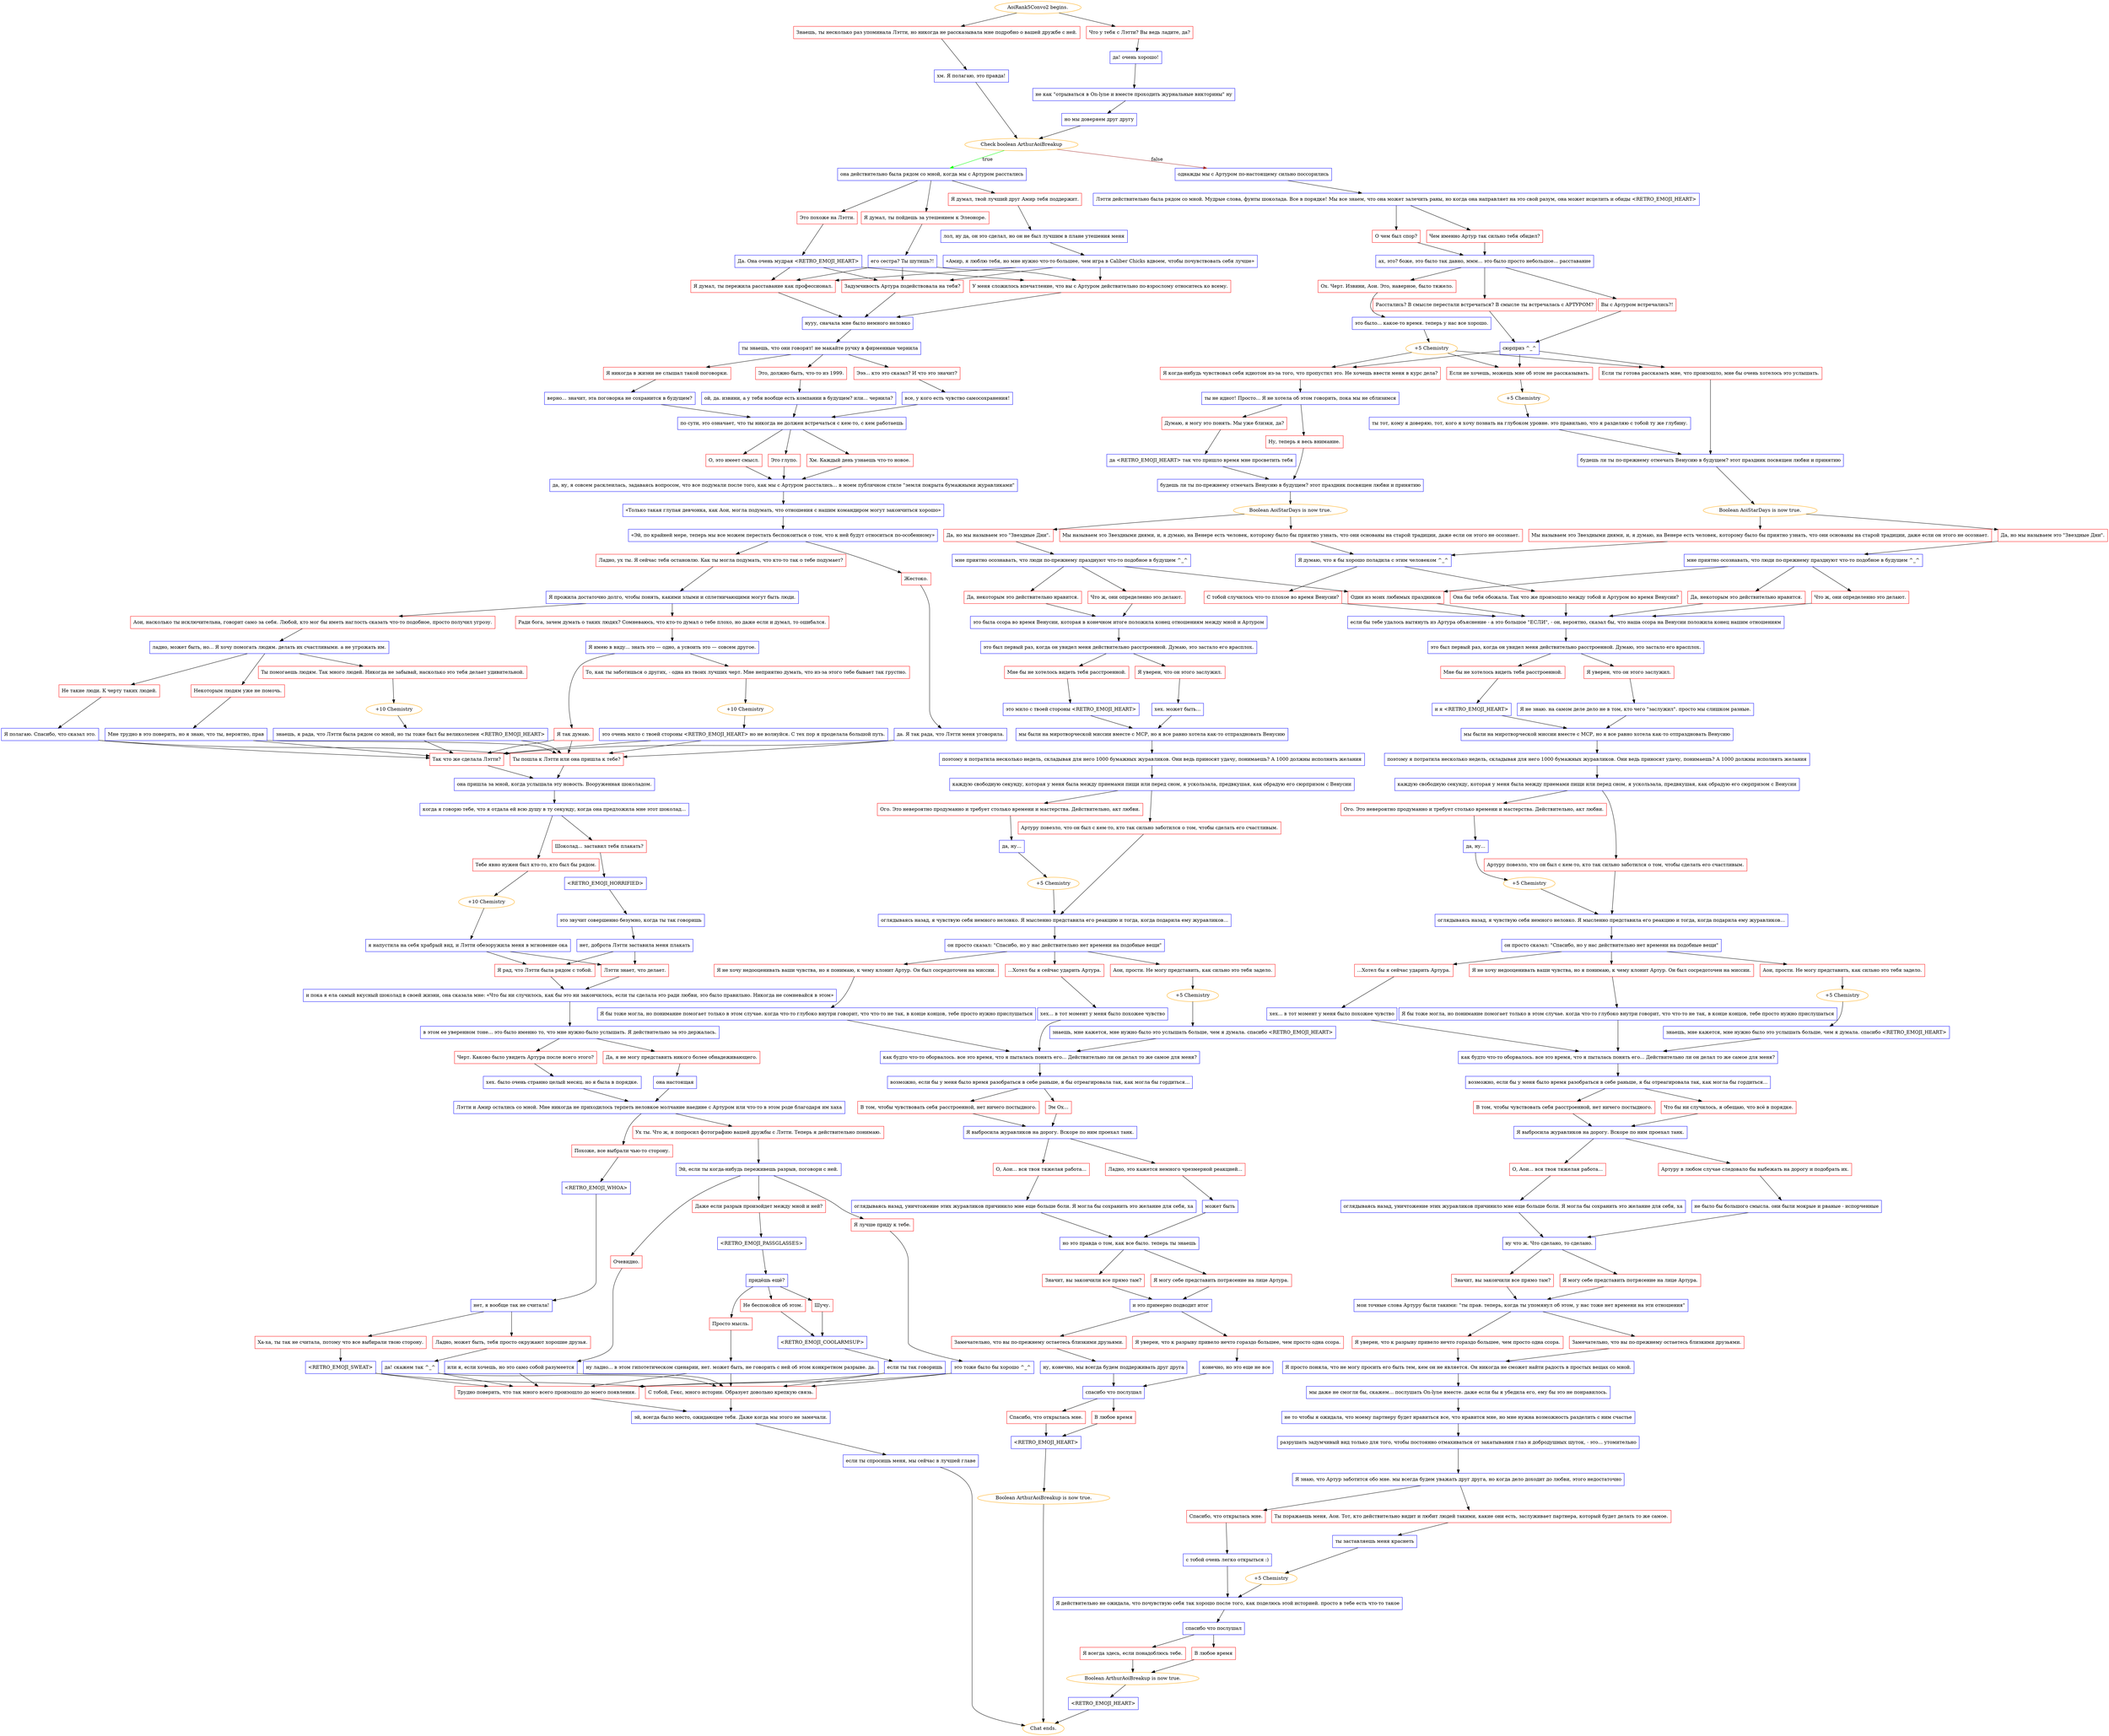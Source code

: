 digraph {
	"AoiRank5Convo2 begins." [color=orange];
		"AoiRank5Convo2 begins." -> j1678365528;
		"AoiRank5Convo2 begins." -> j3722101452;
	j1678365528 [label="Знаешь, ты несколько раз упоминала Лэтти, но никогда не рассказывала мне подробно о вашей дружбе с ней.",shape=box,color=red];
		j1678365528 -> j693598531;
	j3722101452 [label="Что у тебя с Лэтти? Вы ведь ладите, да?",shape=box,color=red];
		j3722101452 -> j4065179130;
	j693598531 [label="хм. Я полагаю, это правда!",shape=box,color=blue];
		j693598531 -> j3878575433;
	j4065179130 [label="да! очень хорошо!",shape=box,color=blue];
		j4065179130 -> j1971473762;
	j3878575433 [label="Check boolean ArthurAoiBreakup",color=orange];
		j3878575433 -> j2100167437 [label=true,color=green];
		j3878575433 -> j4095099859 [label=false,color=brown];
	j1971473762 [label="не как \"отрываться в On-lyne и вместе проходить журнальные викторины\" ну",shape=box,color=blue];
		j1971473762 -> j3896355388;
	j2100167437 [label="она действительно была рядом со мной, когда мы с Артуром расстались",shape=box,color=blue];
		j2100167437 -> j866735010;
		j2100167437 -> j3890638435;
		j2100167437 -> j721650048;
	j4095099859 [label="однажды мы с Артуром по-настоящему сильно поссорились",shape=box,color=blue];
		j4095099859 -> j2065456997;
	j3896355388 [label="но мы доверяем друг другу",shape=box,color=blue];
		j3896355388 -> j3878575433;
	j866735010 [label="Я думал, ты пойдешь за утешением к Элеоноре.",shape=box,color=red];
		j866735010 -> j2186946696;
	j3890638435 [label="Я думал, твой лучший друг Амир тебя поддержит.",shape=box,color=red];
		j3890638435 -> j4003016423;
	j721650048 [label="Это похоже на Лэтти.",shape=box,color=red];
		j721650048 -> j2365425880;
	j2065456997 [label="Лэтти действительно была рядом со мной. Мудрые слова, фунты шоколада. Все в порядке! Мы все знаем, что она может залечить раны, но когда она направляет на это свой разум, она может исцелить и обиды <RETRO_EMOJI_HEART>",shape=box,color=blue];
		j2065456997 -> j2295786563;
		j2065456997 -> j2873345339;
	j2186946696 [label="его сестра? Ты шутишь?!",shape=box,color=blue];
		j2186946696 -> j3414540872;
		j2186946696 -> j1582791550;
		j2186946696 -> j829946348;
	j4003016423 [label="лол, ну да, он это сделал, но он не был лучшим в плане утешения меня",shape=box,color=blue];
		j4003016423 -> j2929149312;
	j2365425880 [label="Да. Она очень мудрая <RETRO_EMOJI_HEART>",shape=box,color=blue];
		j2365425880 -> j3414540872;
		j2365425880 -> j1582791550;
		j2365425880 -> j829946348;
	j2295786563 [label="О чем был спор?",shape=box,color=red];
		j2295786563 -> j627969234;
	j2873345339 [label="Чем именно Артур так сильно тебя обидел?",shape=box,color=red];
		j2873345339 -> j627969234;
	j3414540872 [label="Задумчивость Артура подействовала на тебя?",shape=box,color=red];
		j3414540872 -> j4196999762;
	j1582791550 [label="Я думал, ты пережила расставание как профессионал.",shape=box,color=red];
		j1582791550 -> j4196999762;
	j829946348 [label="У меня сложилось впечатление, что вы с Артуром действительно по-взрослому относитесь ко всему.",shape=box,color=red];
		j829946348 -> j4196999762;
	j2929149312 [label="«Амир, я люблю тебя, но мне нужно что-то большее, чем игра в Caliber Chicks вдвоем, чтобы почувствовать себя лучше»",shape=box,color=blue];
		j2929149312 -> j3414540872;
		j2929149312 -> j1582791550;
		j2929149312 -> j829946348;
	j627969234 [label="ах, это? боже, это было так давно, ммм... это было просто небольшое... расставание",shape=box,color=blue];
		j627969234 -> j1448124860;
		j627969234 -> j3527297844;
		j627969234 -> j3592874556;
	j4196999762 [label="нууу, сначала мне было немного неловко",shape=box,color=blue];
		j4196999762 -> j3515860922;
	j1448124860 [label="Вы с Артуром встречались?!",shape=box,color=red];
		j1448124860 -> j2065597762;
	j3527297844 [label="Расстались? В смысле перестали встречаться? В смысле ты встречалась с АРТУРОМ?",shape=box,color=red];
		j3527297844 -> j2065597762;
	j3592874556 [label="Ох. Черт. Извини, Аои. Это, наверное, было тяжело.",shape=box,color=red];
		j3592874556 -> j3266028969;
	j3515860922 [label="ты знаешь, что они говорят! не макайте ручку в фирменные чернила",shape=box,color=blue];
		j3515860922 -> j2463296928;
		j3515860922 -> j869704535;
		j3515860922 -> j1705640589;
	j2065597762 [label="сюрприз ^_^",shape=box,color=blue];
		j2065597762 -> j3829322400;
		j2065597762 -> j3286937599;
		j2065597762 -> j2498893624;
	j3266028969 [label="это было... какое-то время. теперь у нас все хорошо.",shape=box,color=blue];
		j3266028969 -> j4253216978;
	j2463296928 [label="Я никогда в жизни не слышал такой поговорки.",shape=box,color=red];
		j2463296928 -> j1123728179;
	j869704535 [label="Это, должно быть, что-то из 1999.",shape=box,color=red];
		j869704535 -> j1209050419;
	j1705640589 [label="Эээ... кто это сказал? И что это значит?",shape=box,color=red];
		j1705640589 -> j3147993824;
	j3829322400 [label="Если не хочешь, можешь мне об этом не рассказывать.",shape=box,color=red];
		j3829322400 -> j484432053;
	j3286937599 [label="Если ты готова рассказать мне, что произошло, мне бы очень хотелось это услышать.",shape=box,color=red];
		j3286937599 -> j4169423299;
	j2498893624 [label="Я когда-нибудь чувствовал себя идиотом из-за того, что пропустил это. Не хочешь ввести меня в курс дела?",shape=box,color=red];
		j2498893624 -> j2567668051;
	j4253216978 [label="+5 Chemistry",color=orange];
		j4253216978 -> j3829322400;
		j4253216978 -> j3286937599;
		j4253216978 -> j2498893624;
	j1123728179 [label="верно... значит, эта поговорка не сохранится в будущем?",shape=box,color=blue];
		j1123728179 -> j1927118830;
	j1209050419 [label="ой, да. извини, а у тебя вообще есть компании в будущем? или... чернила?",shape=box,color=blue];
		j1209050419 -> j1927118830;
	j3147993824 [label="все, у кого есть чувство самосохранения!",shape=box,color=blue];
		j3147993824 -> j1927118830;
	j484432053 [label="+5 Chemistry",color=orange];
		j484432053 -> j1738936424;
	j4169423299 [label="будешь ли ты по-прежнему отмечать Венусию в будущем? этот праздник посвящен любви и принятию",shape=box,color=blue];
		j4169423299 -> j4226856760;
	j2567668051 [label="ты не идиот! Просто... Я не хотела об этом говорить, пока мы не сблизимся",shape=box,color=blue];
		j2567668051 -> j1964246142;
		j2567668051 -> j1782512071;
	j1927118830 [label="по сути, это означает, что ты никогда не должен встречаться с кем-то, с кем работаешь",shape=box,color=blue];
		j1927118830 -> j2067690219;
		j1927118830 -> j2433555939;
		j1927118830 -> j3308333453;
	j1738936424 [label="ты тот, кому я доверяю, тот, кого я хочу познать на глубоком уровне. это правильно, что я разделяю с тобой ту же глубину.",shape=box,color=blue];
		j1738936424 -> j4169423299;
	j4226856760 [label="Boolean AoiStarDays is now true.",color=orange];
		j4226856760 -> j977936147;
		j4226856760 -> j2414713961;
	j1964246142 [label="Ну, теперь я весь внимание.",shape=box,color=red];
		j1964246142 -> j136771848;
	j1782512071 [label="Думаю, я могу это понять. Мы уже близки, да?",shape=box,color=red];
		j1782512071 -> j2161293967;
	j2067690219 [label="О, это имеет смысл.",shape=box,color=red];
		j2067690219 -> j3139083107;
	j2433555939 [label="Это глупо.",shape=box,color=red];
		j2433555939 -> j3139083107;
	j3308333453 [label="Хм. Каждый день узнаешь что-то новое.",shape=box,color=red];
		j3308333453 -> j3139083107;
	j977936147 [label="Да, но мы называем это \"Звездные Дни\".",shape=box,color=red];
		j977936147 -> j3475678949;
	j2414713961 [label="Мы называем это Звездными днями, и, я думаю, на Венере есть человек, которому было бы приятно узнать, что они основаны на старой традиции, даже если он этого не осознает.",shape=box,color=red];
		j2414713961 -> j3465825617;
	j136771848 [label="будешь ли ты по-прежнему отмечать Венусию в будущем? этот праздник посвящен любви и принятию",shape=box,color=blue];
		j136771848 -> j3431366332;
	j2161293967 [label="да <RETRO_EMOJI_HEART> так что пришло время мне просветить тебя",shape=box,color=blue];
		j2161293967 -> j136771848;
	j3139083107 [label="да, ну, я совсем расклеилась, задаваясь вопросом, что все подумали после того, как мы с Артуром расстались... в моем публичном стиле \"земля покрыта бумажными журавликами\"",shape=box,color=blue];
		j3139083107 -> j276900678;
	j3475678949 [label="мне приятно осознавать, что люди по-прежнему празднуют что-то подобное в будущем ^_^",shape=box,color=blue];
		j3475678949 -> j2105900982;
		j3475678949 -> j2979796979;
		j3475678949 -> j3350905104;
	j3465825617 [label="Я думаю, что я бы хорошо поладила с этим человеком ^_^",shape=box,color=blue];
		j3465825617 -> j1628067477;
		j3465825617 -> j2199409838;
	j3431366332 [label="Boolean AoiStarDays is now true.",color=orange];
		j3431366332 -> j3545899841;
		j3431366332 -> j3117162229;
	j276900678 [label="«Только такая глупая девчонка, как Аои, могла подумать, что отношения с нашим командиром могут закончиться хорошо»",shape=box,color=blue];
		j276900678 -> j3695029520;
	j2105900982 [label="Что ж, они определенно это делают.",shape=box,color=red];
		j2105900982 -> j3829722143;
	j2979796979 [label="Да, некоторым это действительно нравится.",shape=box,color=red];
		j2979796979 -> j3829722143;
	j3350905104 [label="Один из моих любимых праздников",shape=box,color=red];
		j3350905104 -> j3829722143;
	j1628067477 [label="Она бы тебя обожала. Так что же произошло между тобой и Артуром во время Венусии?",shape=box,color=red];
		j1628067477 -> j3829722143;
	j2199409838 [label="С тобой случилось что-то плохое во время Венусии?",shape=box,color=red];
		j2199409838 -> j3829722143;
	j3545899841 [label="Мы называем это Звездными днями, и, я думаю, на Венере есть человек, которому было бы приятно узнать, что они основаны на старой традиции, даже если он этого не осознает.",shape=box,color=red];
		j3545899841 -> j3465825617;
	j3117162229 [label="Да, но мы называем это \"Звездные Дни\".",shape=box,color=red];
		j3117162229 -> j861612639;
	j3695029520 [label="«Эй, по крайней мере, теперь мы все можем перестать беспокоиться о том, что к ней будут относиться по-особенному»",shape=box,color=blue];
		j3695029520 -> j872167843;
		j3695029520 -> j3334790759;
	j3829722143 [label="если бы тебе удалось вытянуть из Артура объяснение - а это большое \"ЕСЛИ\", - он, вероятно, сказал бы, что наша ссора на Венусии положила конец нашим отношениям",shape=box,color=blue];
		j3829722143 -> j1372941938;
	j861612639 [label="мне приятно осознавать, что люди по-прежнему празднуют что-то подобное в будущем ^_^",shape=box,color=blue];
		j861612639 -> j3350905104;
		j861612639 -> j1026365616;
		j861612639 -> j3396113585;
	j872167843 [label="Ладно, ух ты. Я сейчас тебя остановлю. Как ты могла подумать, что кто-то так о тебе подумает?",shape=box,color=red];
		j872167843 -> j2125509018;
	j3334790759 [label="Жестоко.",shape=box,color=red];
		j3334790759 -> j1628573641;
	j1372941938 [label="это был первый раз, когда он увидел меня действительно расстроенной. Думаю, это застало его врасплох.",shape=box,color=blue];
		j1372941938 -> j1504191452;
		j1372941938 -> j4113477496;
	j1026365616 [label="Да, некоторым это действительно нравится.",shape=box,color=red];
		j1026365616 -> j3216395747;
	j3396113585 [label="Что ж, они определенно это делают.",shape=box,color=red];
		j3396113585 -> j3216395747;
	j2125509018 [label="Я прожила достаточно долго, чтобы понять, какими злыми и сплетничающими могут быть люди.",shape=box,color=blue];
		j2125509018 -> j2309750751;
		j2125509018 -> j2478001228;
	j1628573641 [label="да. Я так рада, что Лэтти меня уговорила.",shape=box,color=blue];
		j1628573641 -> j1464046346;
		j1628573641 -> j1598252825;
	j1504191452 [label="Мне бы не хотелось видеть тебя расстроенной.",shape=box,color=red];
		j1504191452 -> j3821075020;
	j4113477496 [label="Я уверен, что он этого заслужил.",shape=box,color=red];
		j4113477496 -> j3516079242;
	j3216395747 [label="это была ссора во время Венусии, которая в конечном итоге положила конец отношениям между мной и Артуром",shape=box,color=blue];
		j3216395747 -> j3669854045;
	j2309750751 [label="Ради бога, зачем думать о таких людях? Сомневаюсь, что кто-то думал о тебе плохо, но даже если и думал, то ошибался.",shape=box,color=red];
		j2309750751 -> j4158713739;
	j2478001228 [label="Аои, насколько ты исключительна, говорит само за себя. Любой, кто мог бы иметь наглость сказать что-то подобное, просто получил угрозу.",shape=box,color=red];
		j2478001228 -> j4080938130;
	j1464046346 [label="Ты пошла к Лэтти или она пришла к тебе?",shape=box,color=red];
		j1464046346 -> j3991667408;
	j1598252825 [label="Так что же сделала Лэтти?",shape=box,color=red];
		j1598252825 -> j3991667408;
	j3821075020 [label="и я <RETRO_EMOJI_HEART>",shape=box,color=blue];
		j3821075020 -> j2970918058;
	j3516079242 [label="Я не знаю. на самом деле дело не в том, кто чего \"заслужил\". просто мы слишком разные.",shape=box,color=blue];
		j3516079242 -> j2970918058;
	j3669854045 [label="это был первый раз, когда он увидел меня действительно расстроенной. Думаю, это застало его врасплох.",shape=box,color=blue];
		j3669854045 -> j2426993969;
		j3669854045 -> j2682182179;
	j4158713739 [label="Я имею в виду... знать это — одно, а усвоить это — совсем другое.",shape=box,color=blue];
		j4158713739 -> j1778181330;
		j4158713739 -> j2381665605;
	j4080938130 [label="ладно, может быть, но... Я хочу помогать людям. делать их счастливыми. а не угрожать им.",shape=box,color=blue];
		j4080938130 -> j142530631;
		j4080938130 -> j2573941114;
		j4080938130 -> j952714153;
	j3991667408 [label="она пришла за мной, когда услышала эту новость. Вооруженная шоколадом.",shape=box,color=blue];
		j3991667408 -> j1473269850;
	j2970918058 [label="мы были на миротворческой миссии вместе с МСР, но я все равно хотела как-то отпраздновать Венусию",shape=box,color=blue];
		j2970918058 -> j1350269521;
	j2426993969 [label="Мне бы не хотелось видеть тебя расстроенной.",shape=box,color=red];
		j2426993969 -> j1164709674;
	j2682182179 [label="Я уверен, что он этого заслужил.",shape=box,color=red];
		j2682182179 -> j1023505046;
	j1778181330 [label="То, как ты заботишься о других, - одна из твоих лучших черт. Мне неприятно думать, что из-за этого тебе бывает так грустно.",shape=box,color=red];
		j1778181330 -> j3621521331;
	j2381665605 [label="Я так думаю.",shape=box,color=red];
		j2381665605 -> j1464046346;
		j2381665605 -> j1598252825;
	j142530631 [label="Не такие люди. К черту таких людей.",shape=box,color=red];
		j142530631 -> j1154882657;
	j2573941114 [label="Некоторым людям уже не помочь.",shape=box,color=red];
		j2573941114 -> j133846719;
	j952714153 [label="Ты помогаешь людям. Так много людей. Никогда не забывай, насколько это тебя делает удивительной.",shape=box,color=red];
		j952714153 -> j3981061061;
	j1473269850 [label="когда я говорю тебе, что я отдала ей всю душу в ту секунду, когда она предложила мне этот шоколад...",shape=box,color=blue];
		j1473269850 -> j1086522846;
		j1473269850 -> j3042725619;
	j1350269521 [label="поэтому я потратила несколько недель, складывая для него 1000 бумажных журавликов. Они ведь приносят удачу, понимаешь? А 1000 должны исполнять желания",shape=box,color=blue];
		j1350269521 -> j3470108331;
	j1164709674 [label="это мило с твоей стороны <RETRO_EMOJI_HEART>",shape=box,color=blue];
		j1164709674 -> j3668498994;
	j1023505046 [label="хех. может быть...",shape=box,color=blue];
		j1023505046 -> j3668498994;
	j3621521331 [label="+10 Chemistry",color=orange];
		j3621521331 -> j1262106170;
	j1154882657 [label="Я полагаю. Спасибо, что сказал это.",shape=box,color=blue];
		j1154882657 -> j1464046346;
		j1154882657 -> j1598252825;
	j133846719 [label="Мне трудно в это поверить, но я знаю, что ты, вероятно, прав",shape=box,color=blue];
		j133846719 -> j1464046346;
		j133846719 -> j1598252825;
	j3981061061 [label="+10 Chemistry",color=orange];
		j3981061061 -> j3980473092;
	j1086522846 [label="Тебе явно нужен был кто-то, кто был бы рядом.",shape=box,color=red];
		j1086522846 -> j592051071;
	j3042725619 [label="Шоколад... заставил тебя плакать?",shape=box,color=red];
		j3042725619 -> j3525367795;
	j3470108331 [label="каждую свободную секунду, которая у меня была между приемами пищи или перед сном, я ускользала, предвкушая, как обрадую его сюрпризом с Венусии",shape=box,color=blue];
		j3470108331 -> j2045596142;
		j3470108331 -> j3034901544;
	j3668498994 [label="мы были на миротворческой миссии вместе с МСР, но я все равно хотела как-то отпраздновать Венусию",shape=box,color=blue];
		j3668498994 -> j1851066576;
	j1262106170 [label="это очень мило с твоей стороны <RETRO_EMOJI_HEART> но не волнуйся. С тех пор я проделала большой путь.",shape=box,color=blue];
		j1262106170 -> j1464046346;
		j1262106170 -> j1598252825;
	j3980473092 [label="знаешь, я рада, что Лэтти была рядом со мной, но ты тоже был бы великолепен <RETRO_EMOJI_HEART>",shape=box,color=blue];
		j3980473092 -> j1464046346;
		j3980473092 -> j1598252825;
	j592051071 [label="+10 Chemistry",color=orange];
		j592051071 -> j1788555206;
	j3525367795 [label="<RETRO_EMOJI_HORRIFIED>",shape=box,color=blue];
		j3525367795 -> j3322921724;
	j2045596142 [label="Ого. Это невероятно продуманно и требует столько времени и мастерства. Действительно, акт любви.",shape=box,color=red];
		j2045596142 -> j4120100046;
	j3034901544 [label="Артуру повезло, что он был с кем-то, кто так сильно заботился о том, чтобы сделать его счастливым.",shape=box,color=red];
		j3034901544 -> j3756000201;
	j1851066576 [label="поэтому я потратила несколько недель, складывая для него 1000 бумажных журавликов. Они ведь приносят удачу, понимаешь? А 1000 должны исполнять желания",shape=box,color=blue];
		j1851066576 -> j3287891558;
	j1788555206 [label="я напустила на себя храбрый вид, и Лэтти обезоружила меня в мгновение ока",shape=box,color=blue];
		j1788555206 -> j439448221;
		j1788555206 -> j481433394;
	j3322921724 [label="это звучит совершенно безумно, когда ты так говоришь",shape=box,color=blue];
		j3322921724 -> j2063422926;
	j4120100046 [label="да, ну...",shape=box,color=blue];
		j4120100046 -> j1561364935;
	j3756000201 [label="оглядываясь назад, я чувствую себя немного неловко. Я мысленно представила его реакцию и тогда, когда подарила ему журавликов...",shape=box,color=blue];
		j3756000201 -> j1498485647;
	j3287891558 [label="каждую свободную секунду, которая у меня была между приемами пищи или перед сном, я ускользала, предвкушая, как обрадую его сюрпризом с Венусии",shape=box,color=blue];
		j3287891558 -> j2712933369;
		j3287891558 -> j581673844;
	j439448221 [label="Я рад, что Лэтти была рядом с тобой.",shape=box,color=red];
		j439448221 -> j2430925132;
	j481433394 [label="Лэтти знает, что делает.",shape=box,color=red];
		j481433394 -> j2430925132;
	j2063422926 [label="нет, доброта Лэтти заставила меня плакать",shape=box,color=blue];
		j2063422926 -> j439448221;
		j2063422926 -> j481433394;
	j1561364935 [label="+5 Chemistry",color=orange];
		j1561364935 -> j3756000201;
	j1498485647 [label="он просто сказал: \"Спасибо, но у нас действительно нет времени на подобные вещи\"",shape=box,color=blue];
		j1498485647 -> j3839679626;
		j1498485647 -> j1829106929;
		j1498485647 -> j1475874754;
	j2712933369 [label="Артуру повезло, что он был с кем-то, кто так сильно заботился о том, чтобы сделать его счастливым.",shape=box,color=red];
		j2712933369 -> j1955604975;
	j581673844 [label="Ого. Это невероятно продуманно и требует столько времени и мастерства. Действительно, акт любви.",shape=box,color=red];
		j581673844 -> j3825080739;
	j2430925132 [label="и пока я ела самый вкусный шоколад в своей жизни, она сказала мне: «Что бы ни случилось, как бы это ни закончилось, если ты сделала это ради любви, это было правильно. Никогда не сомневайся в этом»",shape=box,color=blue];
		j2430925132 -> j2209376084;
	j3839679626 [label="...Хотел бы я сейчас ударить Артура.",shape=box,color=red];
		j3839679626 -> j3586008687;
	j1829106929 [label="Аои, прости. Не могу представить, как сильно это тебя задело.",shape=box,color=red];
		j1829106929 -> j3129680839;
	j1475874754 [label="Я не хочу недооценивать ваши чувства, но я понимаю, к чему клонит Артур. Он был сосредоточен на миссии.",shape=box,color=red];
		j1475874754 -> j1780761308;
	j1955604975 [label="оглядываясь назад, я чувствую себя немного неловко. Я мысленно представила его реакцию и тогда, когда подарила ему журавликов...",shape=box,color=blue];
		j1955604975 -> j1667168849;
	j3825080739 [label="да, ну...",shape=box,color=blue];
		j3825080739 -> j703380398;
	j2209376084 [label="в этом ее уверенном тоне... это было именно то, что мне нужно было услышать. Я действительно за это держалась.",shape=box,color=blue];
		j2209376084 -> j1750657591;
		j2209376084 -> j3638619106;
	j3586008687 [label="хех... в тот момент у меня было похожее чувство",shape=box,color=blue];
		j3586008687 -> j970563147;
	j3129680839 [label="+5 Chemistry",color=orange];
		j3129680839 -> j238688928;
	j1780761308 [label="Я бы тоже могла, но понимание помогает только в этом случае. когда что-то глубоко внутри говорит, что что-то не так, в конце концов, тебе просто нужно прислушаться",shape=box,color=blue];
		j1780761308 -> j970563147;
	j1667168849 [label="он просто сказал: \"Спасибо, но у нас действительно нет времени на подобные вещи\"",shape=box,color=blue];
		j1667168849 -> j717298690;
		j1667168849 -> j297041590;
		j1667168849 -> j3443846115;
	j703380398 [label="+5 Chemistry",color=orange];
		j703380398 -> j1955604975;
	j1750657591 [label="Черт. Каково было увидеть Артура после всего этого?",shape=box,color=red];
		j1750657591 -> j1635020496;
	j3638619106 [label="Да, я не могу представить никого более обнадеживающего.",shape=box,color=red];
		j3638619106 -> j57254549;
	j970563147 [label="как будто что-то оборвалось. все это время, что я пыталась понять его... Действительно ли он делал то же самое для меня?",shape=box,color=blue];
		j970563147 -> j2267267365;
	j238688928 [label="знаешь, мне кажется, мне нужно было это услышать больше, чем я думала. спасибо <RETRO_EMOJI_HEART>",shape=box,color=blue];
		j238688928 -> j970563147;
	j717298690 [label="Я не хочу недооценивать ваши чувства, но я понимаю, к чему клонит Артур. Он был сосредоточен на миссии.",shape=box,color=red];
		j717298690 -> j3001308251;
	j297041590 [label="Аои, прости. Не могу представить, как сильно это тебя задело.",shape=box,color=red];
		j297041590 -> j173970874;
	j3443846115 [label="...Хотел бы я сейчас ударить Артура.",shape=box,color=red];
		j3443846115 -> j2326335558;
	j1635020496 [label="хех. было очень странно целый месяц. но я была в порядке.",shape=box,color=blue];
		j1635020496 -> j1881234517;
	j57254549 [label="она настоящая",shape=box,color=blue];
		j57254549 -> j1881234517;
	j2267267365 [label="возможно, если бы у меня было время разобраться в себе раньше, я бы отреагировала так, как могла бы гордиться...",shape=box,color=blue];
		j2267267365 -> j403251960;
		j2267267365 -> j2044428780;
	j3001308251 [label="Я бы тоже могла, но понимание помогает только в этом случае. когда что-то глубоко внутри говорит, что что-то не так, в конце концов, тебе просто нужно прислушаться",shape=box,color=blue];
		j3001308251 -> j747735562;
	j173970874 [label="+5 Chemistry",color=orange];
		j173970874 -> j25887038;
	j2326335558 [label="хех... в тот момент у меня было похожее чувство",shape=box,color=blue];
		j2326335558 -> j747735562;
	j1881234517 [label="Лэтти и Амир остались со мной. Мне никогда не приходилось терпеть неловкое молчание наедине с Артуром или что-то в этом роде благодаря им хаха",shape=box,color=blue];
		j1881234517 -> j4123842033;
		j1881234517 -> j3589471087;
	j403251960 [label="В том, чтобы чувствовать себя расстроенной, нет ничего постыдного.",shape=box,color=red];
		j403251960 -> j2584943449;
	j2044428780 [label="Что бы ни случилось, я обещаю, что всё в порядке.",shape=box,color=red];
		j2044428780 -> j2584943449;
	j747735562 [label="как будто что-то оборвалось. все это время, что я пыталась понять его... Действительно ли он делал то же самое для меня?",shape=box,color=blue];
		j747735562 -> j1157619330;
	j25887038 [label="знаешь, мне кажется, мне нужно было это услышать больше, чем я думала. спасибо <RETRO_EMOJI_HEART>",shape=box,color=blue];
		j25887038 -> j747735562;
	j4123842033 [label="Ух ты. Что ж, я попросил фотографию вашей дружбы с Лэтти. Теперь я действительно понимаю.",shape=box,color=red];
		j4123842033 -> j304309964;
	j3589471087 [label="Похоже, все выбрали чью-то сторону.",shape=box,color=red];
		j3589471087 -> j3418171905;
	j2584943449 [label="Я выбросила журавликов на дорогу. Вскоре по ним проехал танк.",shape=box,color=blue];
		j2584943449 -> j2469659065;
		j2584943449 -> j377099560;
	j1157619330 [label="возможно, если бы у меня было время разобраться в себе раньше, я бы отреагировала так, как могла бы гордиться...",shape=box,color=blue];
		j1157619330 -> j309036244;
		j1157619330 -> j1532040102;
	j304309964 [label="Эй, если ты когда-нибудь переживешь разрыв, поговори с ней.",shape=box,color=blue];
		j304309964 -> j1109753260;
		j304309964 -> j1742174228;
		j304309964 -> j599406983;
	j3418171905 [label="<RETRO_EMOJI_WHOA>",shape=box,color=blue];
		j3418171905 -> j3679564566;
	j2469659065 [label="О, Аои... вся твоя тяжелая работа...",shape=box,color=red];
		j2469659065 -> j3890065230;
	j377099560 [label="Артуру в любом случае следовало бы выбежать на дорогу и подобрать их.",shape=box,color=red];
		j377099560 -> j1453001542;
	j309036244 [label="В том, чтобы чувствовать себя расстроенной, нет ничего постыдного.",shape=box,color=red];
		j309036244 -> j2143873575;
	j1532040102 [label="Эм Ох...",shape=box,color=red];
		j1532040102 -> j2143873575;
	j1109753260 [label="Даже если разрыв произойдет между мной и ней?",shape=box,color=red];
		j1109753260 -> j2841828093;
	j1742174228 [label="Я лучше приду к тебе.",shape=box,color=red];
		j1742174228 -> j2065536793;
	j599406983 [label="Очевидно.",shape=box,color=red];
		j599406983 -> j3016373969;
	j3679564566 [label="нет, я вообще так не считала!",shape=box,color=blue];
		j3679564566 -> j3077548740;
		j3679564566 -> j522916955;
	j3890065230 [label="оглядываясь назад, уничтожение этих журавликов причинило мне еще больше боли. Я могла бы сохранить это желание для себя, ха",shape=box,color=blue];
		j3890065230 -> j2346135622;
	j1453001542 [label="не было бы большого смысла. они были мокрые и рваные - испорченные",shape=box,color=blue];
		j1453001542 -> j2346135622;
	j2143873575 [label="Я выбросила журавликов на дорогу. Вскоре по ним проехал танк.",shape=box,color=blue];
		j2143873575 -> j1621621985;
		j2143873575 -> j2618466556;
	j2841828093 [label="<RETRO_EMOJI_PASSGLASSES>",shape=box,color=blue];
		j2841828093 -> j423173376;
	j2065536793 [label="это тоже было бы хорошо ^_^",shape=box,color=blue];
		j2065536793 -> j2153675022;
		j2065536793 -> j2342458659;
	j3016373969 [label="или я, если хочешь, но это само собой разумеется",shape=box,color=blue];
		j3016373969 -> j2153675022;
		j3016373969 -> j2342458659;
	j3077548740 [label="Ха-ха, ты так не считала, потому что все выбирали твою сторону.",shape=box,color=red];
		j3077548740 -> j105254869;
	j522916955 [label="Ладно, может быть, тебя просто окружают хорошие друзья.",shape=box,color=red];
		j522916955 -> j3401377857;
	j2346135622 [label="ну что ж. Что сделано, то сделано.",shape=box,color=blue];
		j2346135622 -> j3702651512;
		j2346135622 -> j2398783052;
	j1621621985 [label="О, Аои... вся твоя тяжелая работа...",shape=box,color=red];
		j1621621985 -> j797977803;
	j2618466556 [label="Ладно, это кажется немного чрезмерной реакцией...",shape=box,color=red];
		j2618466556 -> j677613883;
	j423173376 [label="придёшь ещё?",shape=box,color=blue];
		j423173376 -> j340859365;
		j423173376 -> j1147781109;
		j423173376 -> j88050033;
	j2153675022 [label="С тобой, Гекс, много истории. Образует довольно крепкую связь.",shape=box,color=red];
		j2153675022 -> j395807987;
	j2342458659 [label="Трудно поверить, что так много всего произошло до моего появления.",shape=box,color=red];
		j2342458659 -> j395807987;
	j105254869 [label="<RETRO_EMOJI_SWEAT>",shape=box,color=blue];
		j105254869 -> j2153675022;
		j105254869 -> j2342458659;
	j3401377857 [label="да! скажем так ^_^",shape=box,color=blue];
		j3401377857 -> j2153675022;
		j3401377857 -> j2342458659;
	j3702651512 [label="Значит, вы закончили все прямо там?",shape=box,color=red];
		j3702651512 -> j3207128906;
	j2398783052 [label="Я могу себе представить потрясение на лице Артура.",shape=box,color=red];
		j2398783052 -> j3207128906;
	j797977803 [label="оглядываясь назад, уничтожение этих журавликов причинило мне еще больше боли. Я могла бы сохранить это желание для себя, ха",shape=box,color=blue];
		j797977803 -> j2383542901;
	j677613883 [label="может быть",shape=box,color=blue];
		j677613883 -> j2383542901;
	j340859365 [label="Просто мысль.",shape=box,color=red];
		j340859365 -> j2614502888;
	j1147781109 [label="Шучу.",shape=box,color=red];
		j1147781109 -> j4065415234;
	j88050033 [label="Не беспокойся об этом.",shape=box,color=red];
		j88050033 -> j4065415234;
	j395807987 [label="эй, всегда было место, ожидающее тебя. Даже когда мы этого не замечали.",shape=box,color=blue];
		j395807987 -> j4218592377;
	j3207128906 [label="мои точные слова Артуру были такими: \"ты прав. теперь, когда ты упомянул об этом, у нас тоже нет времени на эти отношения\"",shape=box,color=blue];
		j3207128906 -> j3950247981;
		j3207128906 -> j3367779399;
	j2383542901 [label="но это правда о том, как все было. теперь ты знаешь",shape=box,color=blue];
		j2383542901 -> j826091461;
		j2383542901 -> j3003226977;
	j2614502888 [label="ну ладно... в этом гипотетическом сценарии, нет. может быть, не говорить с ней об этом конкретном разрыве. да.",shape=box,color=blue];
		j2614502888 -> j2153675022;
		j2614502888 -> j2342458659;
	j4065415234 [label="<RETRO_EMOJI_COOLARMSUP>",shape=box,color=blue];
		j4065415234 -> j4204031054;
	j4218592377 [label="если ты спросишь меня, мы сейчас в лучшей главе",shape=box,color=blue];
		j4218592377 -> "Chat ends.";
	j3950247981 [label="Замечательно, что вы по-прежнему остаетесь близкими друзьями.",shape=box,color=red];
		j3950247981 -> j1914566614;
	j3367779399 [label="Я уверен, что к разрыву привело нечто гораздо большее, чем просто одна ссора.",shape=box,color=red];
		j3367779399 -> j1914566614;
	j826091461 [label="Значит, вы закончили все прямо там?",shape=box,color=red];
		j826091461 -> j1746437068;
	j3003226977 [label="Я могу себе представить потрясение на лице Артура.",shape=box,color=red];
		j3003226977 -> j1746437068;
	j4204031054 [label="если ты так говоришь",shape=box,color=blue];
		j4204031054 -> j2153675022;
		j4204031054 -> j2342458659;
	"Chat ends." [color=orange];
	j1914566614 [label="Я просто поняла, что не могу просить его быть тем, кем он не является. Он никогда не сможет найти радость в простых вещах со мной.",shape=box,color=blue];
		j1914566614 -> j4010691022;
	j1746437068 [label="и это примерно подводит итог",shape=box,color=blue];
		j1746437068 -> j1526729976;
		j1746437068 -> j869126991;
	j4010691022 [label="мы даже не смогли бы, скажем... послушать On-lyne вместе. даже если бы я убедила его, ему бы это не понравилось.",shape=box,color=blue];
		j4010691022 -> j1451978784;
	j1526729976 [label="Замечательно, что вы по-прежнему остаетесь близкими друзьями.",shape=box,color=red];
		j1526729976 -> j2840391653;
	j869126991 [label="Я уверен, что к разрыву привело нечто гораздо большее, чем просто одна ссора.",shape=box,color=red];
		j869126991 -> j3038641959;
	j1451978784 [label="не то чтобы я ожидала, что моему партнеру будет нравиться все, что нравится мне, но мне нужна возможность разделить с ним счастье",shape=box,color=blue];
		j1451978784 -> j1494638772;
	j2840391653 [label="ну, конечно, мы всегда будем поддерживать друг друга",shape=box,color=blue];
		j2840391653 -> j3994711744;
	j3038641959 [label="конечно, но это еще не все",shape=box,color=blue];
		j3038641959 -> j3994711744;
	j1494638772 [label="разрушать задумчивый вид только для того, чтобы постоянно отмахиваться от закатывания глаз и добродушных шуток, - это... утомительно",shape=box,color=blue];
		j1494638772 -> j1988291875;
	j3994711744 [label="спасибо что послушал",shape=box,color=blue];
		j3994711744 -> j662987427;
		j3994711744 -> j3085501127;
	j1988291875 [label="Я знаю, что Артур заботится обо мне. мы всегда будем уважать друг друга, но когда дело доходит до любви, этого недостаточно",shape=box,color=blue];
		j1988291875 -> j3256633911;
		j1988291875 -> j3703089409;
	j662987427 [label="В любое время",shape=box,color=red];
		j662987427 -> j1632109606;
	j3085501127 [label="Спасибо, что открылась мне.",shape=box,color=red];
		j3085501127 -> j1632109606;
	j3256633911 [label="Спасибо, что открылась мне.",shape=box,color=red];
		j3256633911 -> j881922475;
	j3703089409 [label="Ты поражаешь меня, Аои. Тот, кто действительно видит и любит людей такими, какие они есть, заслуживает партнера, который будет делать то же самое.",shape=box,color=red];
		j3703089409 -> j2385823754;
	j1632109606 [label="<RETRO_EMOJI_HEART>",shape=box,color=blue];
		j1632109606 -> j4205574074;
	j881922475 [label="с тобой очень легко открыться :)",shape=box,color=blue];
		j881922475 -> j1470425887;
	j2385823754 [label="ты заставляешь меня краснеть",shape=box,color=blue];
		j2385823754 -> j3109712310;
	j4205574074 [label="Boolean ArthurAoiBreakup is now true.",color=orange];
		j4205574074 -> "Chat ends.";
	j1470425887 [label="Я действительно не ожидала, что почувствую себя так хорошо после того, как поделюсь этой историей. просто в тебе есть что-то такое",shape=box,color=blue];
		j1470425887 -> j2837155723;
	j3109712310 [label="+5 Chemistry",color=orange];
		j3109712310 -> j1470425887;
	j2837155723 [label="спасибо что послушал",shape=box,color=blue];
		j2837155723 -> j11467794;
		j2837155723 -> j425564246;
	j11467794 [label="Я всегда здесь, если понадоблюсь тебе.",shape=box,color=red];
		j11467794 -> j2407572271;
	j425564246 [label="В любое время",shape=box,color=red];
		j425564246 -> j2407572271;
	j2407572271 [label="Boolean ArthurAoiBreakup is now true.",color=orange];
		j2407572271 -> j1098993356;
	j1098993356 [label="<RETRO_EMOJI_HEART>",shape=box,color=blue];
		j1098993356 -> "Chat ends.";
}